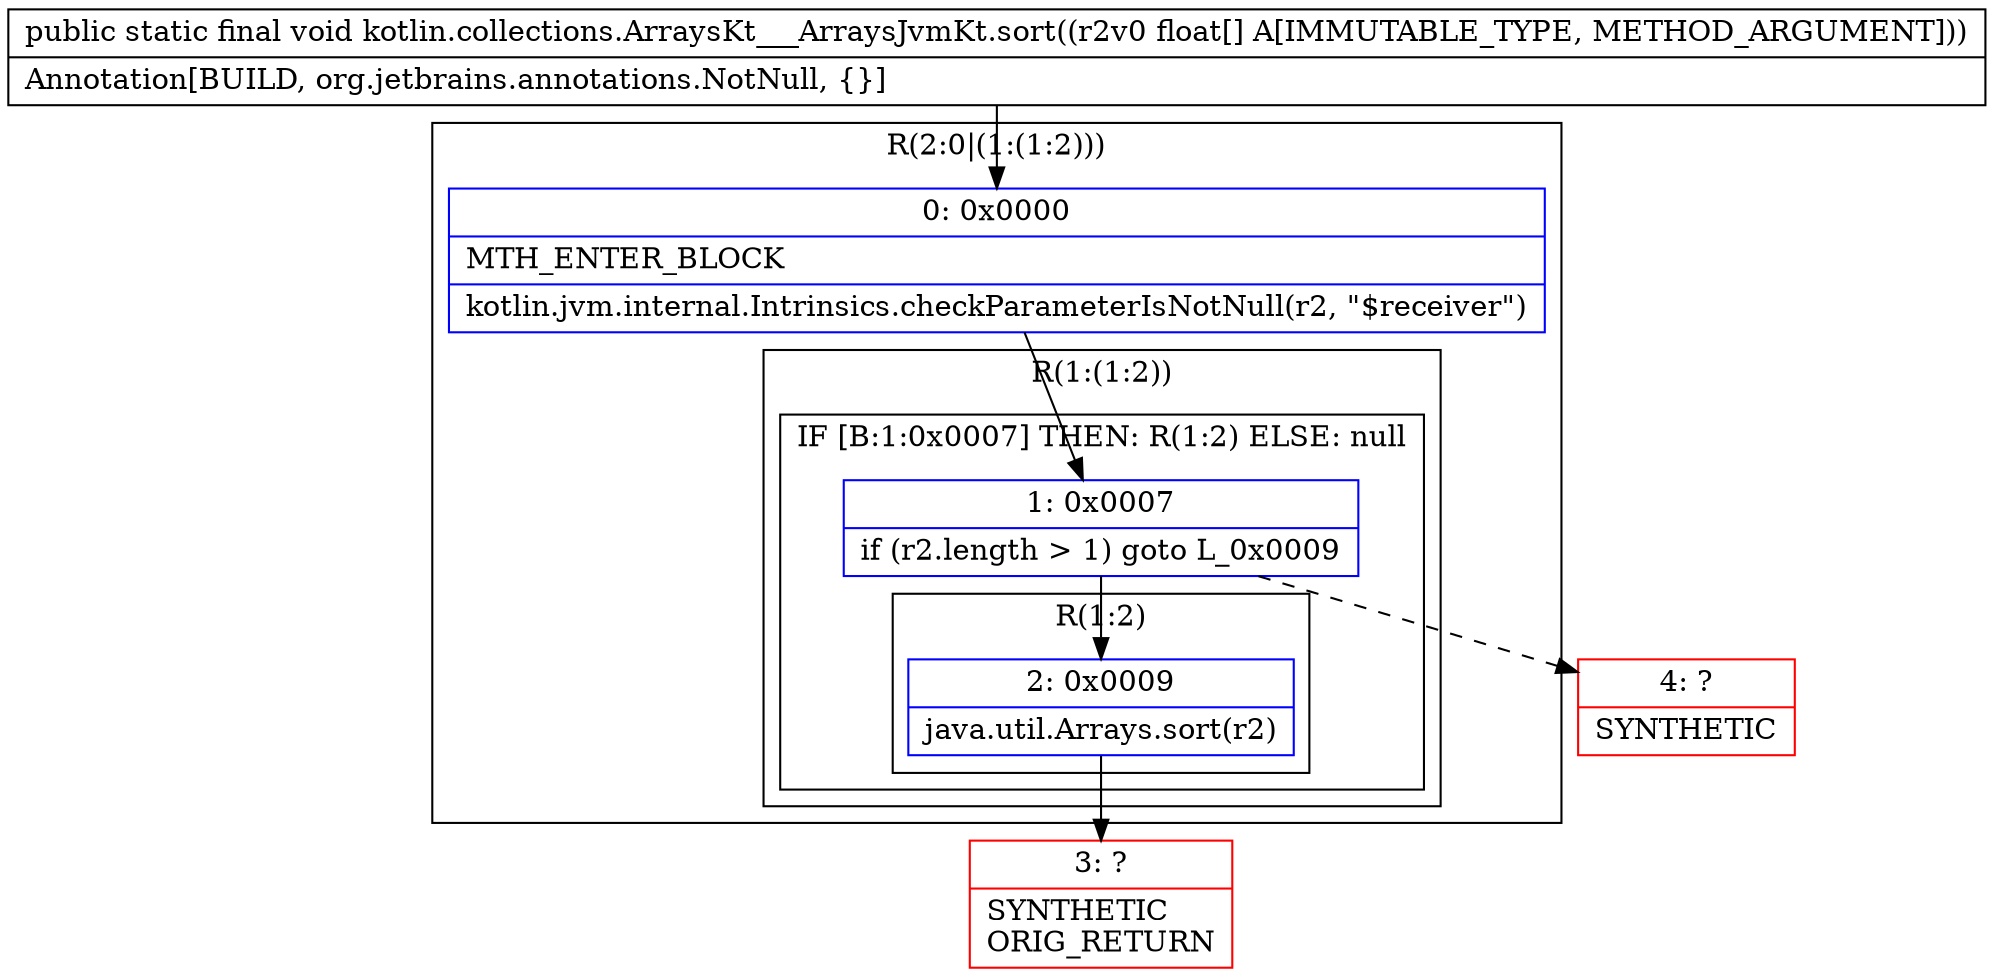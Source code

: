 digraph "CFG forkotlin.collections.ArraysKt___ArraysJvmKt.sort([F)V" {
subgraph cluster_Region_1300662356 {
label = "R(2:0|(1:(1:2)))";
node [shape=record,color=blue];
Node_0 [shape=record,label="{0\:\ 0x0000|MTH_ENTER_BLOCK\l|kotlin.jvm.internal.Intrinsics.checkParameterIsNotNull(r2, \"$receiver\")\l}"];
subgraph cluster_Region_343332516 {
label = "R(1:(1:2))";
node [shape=record,color=blue];
subgraph cluster_IfRegion_382835490 {
label = "IF [B:1:0x0007] THEN: R(1:2) ELSE: null";
node [shape=record,color=blue];
Node_1 [shape=record,label="{1\:\ 0x0007|if (r2.length \> 1) goto L_0x0009\l}"];
subgraph cluster_Region_1125022526 {
label = "R(1:2)";
node [shape=record,color=blue];
Node_2 [shape=record,label="{2\:\ 0x0009|java.util.Arrays.sort(r2)\l}"];
}
}
}
}
Node_3 [shape=record,color=red,label="{3\:\ ?|SYNTHETIC\lORIG_RETURN\l}"];
Node_4 [shape=record,color=red,label="{4\:\ ?|SYNTHETIC\l}"];
MethodNode[shape=record,label="{public static final void kotlin.collections.ArraysKt___ArraysJvmKt.sort((r2v0 float[] A[IMMUTABLE_TYPE, METHOD_ARGUMENT]))  | Annotation[BUILD, org.jetbrains.annotations.NotNull, \{\}]\l}"];
MethodNode -> Node_0;
Node_0 -> Node_1;
Node_1 -> Node_2;
Node_1 -> Node_4[style=dashed];
Node_2 -> Node_3;
}

